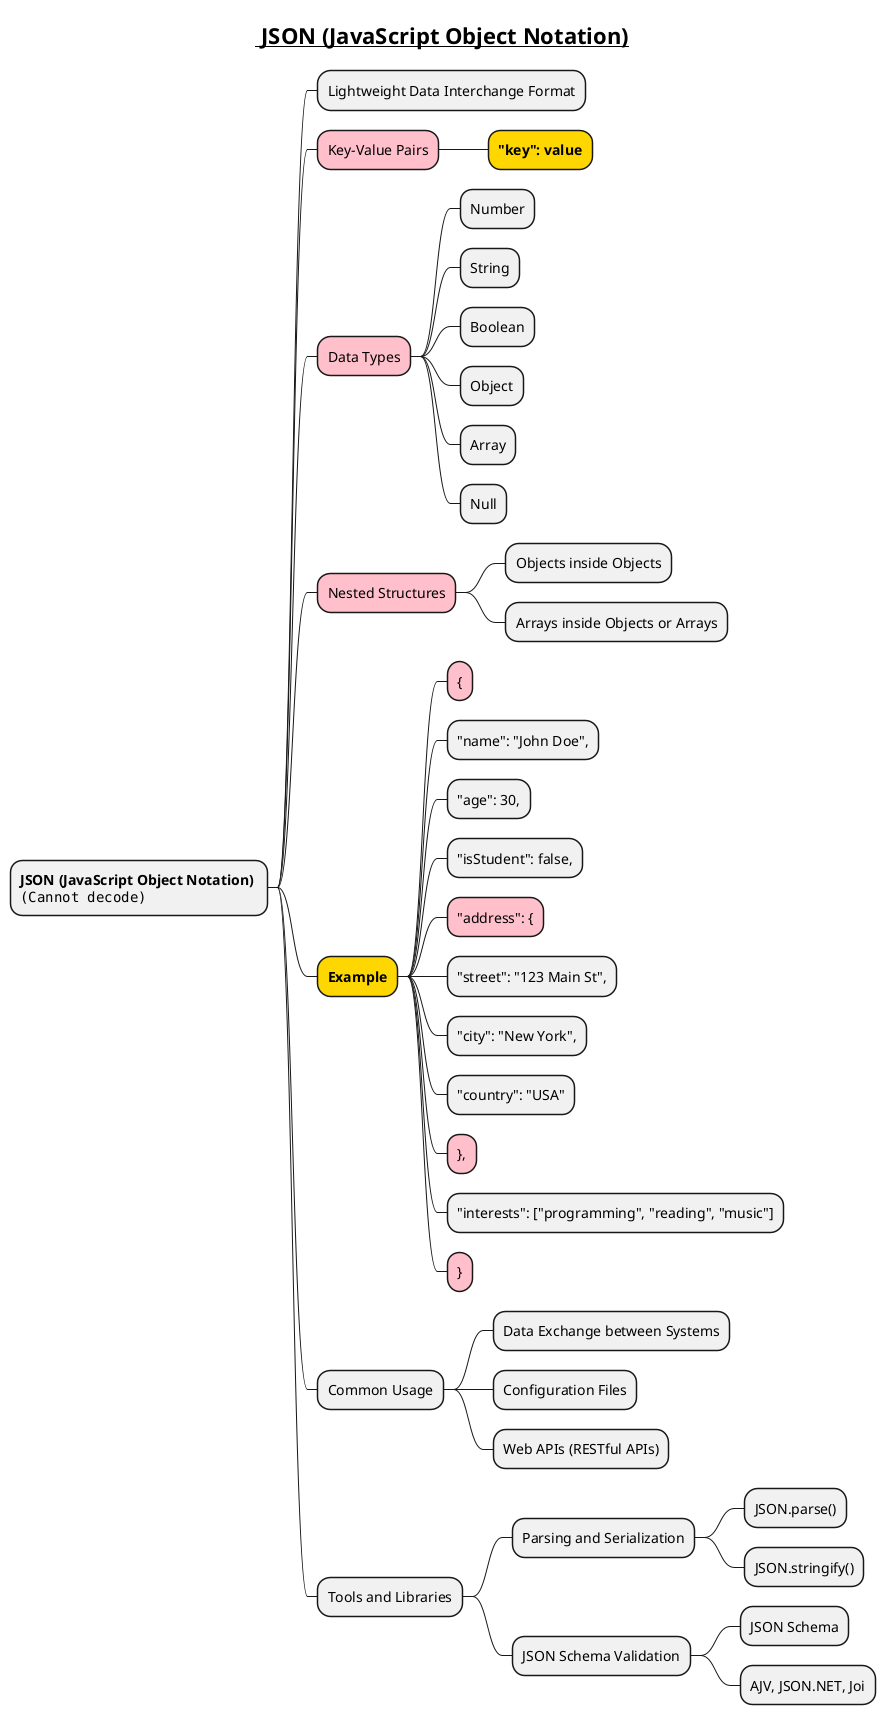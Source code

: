 @startmindmap
title =__ JSON (JavaScript Object Notation)__

* **JSON (JavaScript Object Notation)** \n<img:img.png>
** Lightweight Data Interchange Format
**[#pink] Key-Value Pairs
***[#gold] **"key": value**
**[#pink] Data Types
*** Number
*** String
*** Boolean
*** Object
*** Array
*** Null
**[#pink] Nested Structures
*** Objects inside Objects
*** Arrays inside Objects or Arrays
**[#gold] **Example**
***[#pink] {
***   "name": "John Doe",
***   "age": 30,
***   "isStudent": false,
***[#pink]   "address": {
***     "street": "123 Main St",
***     "city": "New York",
***     "country": "USA"
***[#pink]   },
***   "interests": ["programming", "reading", "music"]
***[#pink] }
** Common Usage
*** Data Exchange between Systems
*** Configuration Files
*** Web APIs (RESTful APIs)
** Tools and Libraries
*** Parsing and Serialization
**** JSON.parse()
**** JSON.stringify()
*** JSON Schema Validation
**** JSON Schema
**** AJV, JSON.NET, Joi
@endmindmap
